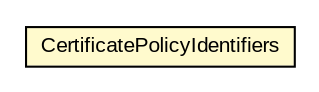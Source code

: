 #!/usr/local/bin/dot
#
# Class diagram 
# Generated by UMLGraph version R5_6-24-gf6e263 (http://www.umlgraph.org/)
#

digraph G {
	edge [fontname="arial",fontsize=10,labelfontname="arial",labelfontsize=10];
	node [fontname="arial",fontsize=10,shape=plaintext];
	nodesep=0.25;
	ranksep=0.5;
	// eu.europa.esig.dss.validation.process.CertificatePolicyIdentifiers
	c227123 [label=<<table title="eu.europa.esig.dss.validation.process.CertificatePolicyIdentifiers" border="0" cellborder="1" cellspacing="0" cellpadding="2" port="p" bgcolor="lemonChiffon" href="./CertificatePolicyIdentifiers.html">
		<tr><td><table border="0" cellspacing="0" cellpadding="1">
<tr><td align="center" balign="center"> CertificatePolicyIdentifiers </td></tr>
		</table></td></tr>
		</table>>, URL="./CertificatePolicyIdentifiers.html", fontname="arial", fontcolor="black", fontsize=10.0];
}

